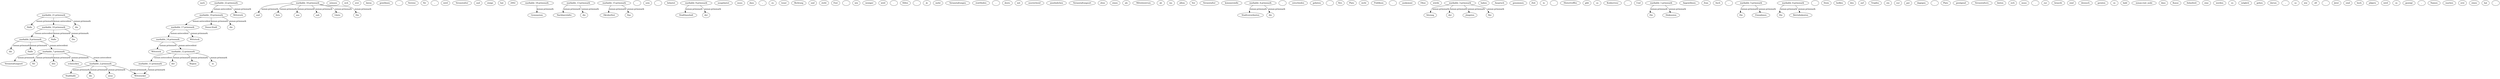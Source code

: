 digraph  {
	node [label="\N"];
	word_148	 [label=nach,
		layers="set(['mmax', 'mmax:token'])",
		"mmax:token"=nach];
	word_149	 [label=Wittstock,
		layers="set(['mmax', 'mmax:token'])",
		"mmax:token"=Wittstock];
	word_140	 [label=und,
		layers="set(['mmax', 'mmax:token'])",
		"mmax:token"=und];
	word_141	 [label=fern,
		layers="set(['mmax', 'mmax:token'])",
		"mmax:token"=fern];
	word_142	 [label=müssen,
		layers="set(['mmax', 'mmax:token'])",
		"mmax:token"=müssen];
	word_143	 [label=sich,
		layers="set(['mmax', 'mmax:token'])",
		"mmax:token"=sich];
	word_144	 [label=erst,
		layers="set(['mmax', 'mmax:token'])",
		"mmax:token"=erst];
	word_145	 [label=daran,
		layers="set(['mmax', 'mmax:token'])",
		"mmax:token"=daran];
	word_146	 [label=gewöhnen,
		layers="set(['mmax', 'mmax:token'])",
		"mmax:token"=gewöhnen];
	word_147	 [label=",",
		layers="set(['mmax', 'mmax:token'])",
		"mmax:token"=","];
	word_13	 [label=Vereine,
		layers="set(['mmax', 'mmax:token'])",
		"mmax:token"=Vereine];
	word_12	 [label=für,
		layers="set(['mmax', 'mmax:token'])",
		"mmax:token"=für];
	word_11	 [label=Stadthalle,
		layers="set(['mmax', 'mmax:token'])",
		"mmax:token"=Stadthalle];
	word_10	 [label=Wittstocker,
		layers="set(['mmax', 'mmax:token'])",
		"mmax:token"=Wittstocker];
	word_17	 [label=",",
		layers="set(['mmax', 'mmax:token'])",
		"mmax:token"=","];
	word_16	 [label=wird,
		layers="set(['mmax', 'mmax:token'])",
		"mmax:token"=wird];
	word_15	 [label=Veranstalter,
		layers="set(['mmax', 'mmax:token'])",
		"mmax:token"=Veranstalter];
	word_14	 [label=und,
		layers="set(['mmax', 'mmax:token'])",
		"mmax:token"=und];
	word_19	 [label=einige,
		layers="set(['mmax', 'mmax:token'])",
		"mmax:token"=einige];
	word_18	 [label=hat,
		layers="set(['mmax', 'mmax:token'])",
		"mmax:token"=hat];
	word_40	 [label=2002,
		layers="set(['mmax', 'mmax:token'])",
		"mmax:token"=2002];
	markable_18	 [label="markable_18:primmark",
		layers="set(['mmax', 'mmax:markable'])",
		"mmax:ambiguity"=not_ambig,
		"mmax:anaphor_antecedent"=empty,
		"mmax:complex_np"=no,
		"mmax:dir_speech"=text_level,
		"mmax:grammatical_role"="indir-obj",
		"mmax:id"=markable_18,
		"mmax:np_form"=ne,
		"mmax:phrase_type"=np,
		"mmax:referentiality"="discourse-new",
		"mmax:span"=word_152,
		"mmax:type"=none];
	word_152	 [label=Gymnasium,
		layers="set(['mmax', 'mmax:token'])",
		"mmax:token"=Gymnasium];
	markable_18 -> word_152 [key=0,
	edge_type=spans,
	label="mmax:primmark",
	layers="set(['mmax', 'mmax:markable'])"];
markable_19 [label="markable_19:primmark",
	layers="set(['mmax', 'mmax:markable'])",
	"mmax:ambiguity"=not_ambig,
	"mmax:anaphor_antecedent"=markable_17,
	"mmax:anaphor_type"=anaphor_nominal,
	"mmax:complex_np"=no,
	"mmax:dir_speech"=text_level,
	"mmax:grammatical_role"=sbj,
	"mmax:id"=markable_19,
	"mmax:np_form"=ne,
	"mmax:phrase_type"=np,
	"mmax:referentiality"=referring,
	"mmax:span"="word_160..word_161",
	"mmax:type"=anaphoric];
word_161 [label="Dosse-Stadt",
	layers="set(['mmax', 'mmax:token'])",
	"mmax:token"="Dosse-Stadt"];
markable_19 -> word_161 [key=0,
edge_type=spans,
label="mmax:primmark",
layers="set(['mmax', 'mmax:markable'])"];
markable_17 [label="markable_17:primmark",
layers="set(['mmax', 'mmax:markable'])",
"mmax:ambiguity"=not_ambig,
"mmax:anaphor_antecedent"=markable_14,
"mmax:anaphor_type"=anaphor_nominal,
"mmax:complex_np"=no,
"mmax:dir_speech"=text_level,
"mmax:grammatical_role"="indir-obj",
"mmax:id"=markable_17,
"mmax:np_form"=ne,
"mmax:phrase_type"=np,
"mmax:referentiality"=referring,
"mmax:span"=word_149,
"mmax:type"=anaphoric];
markable_19 -> markable_17 [key=0,
edge_type=points_to,
label="mmax:antecedent",
layers="set(['mmax', 'mmax:markable'])"];
word_160 [label=die,
layers="set(['mmax', 'mmax:token'])",
"mmax:token"=die];
markable_19 -> word_160 [key=0,
edge_type=spans,
label="mmax:primmark",
layers="set(['mmax', 'mmax:markable'])"];
markable_12 [label="markable_12:primmark",
layers="set(['mmax', 'mmax:markable'])",
"mmax:ambiguity"=not_ambig,
"mmax:anaphor_antecedent"=markable_11,
"mmax:anaphor_type"=anaphor_nominal,
"mmax:complex_np"=no,
"mmax:dir_speech"=text_level,
"mmax:grammatical_role"=other,
"mmax:id"=markable_12,
"mmax:np_form"=defnp,
"mmax:phrase_type"=pp,
"mmax:referentiality"=referring,
"mmax:span"="word_101..word_103",
"mmax:type"=anaphoric];
word_101 [label=in,
layers="set(['mmax', 'mmax:token'])",
"mmax:token"=in];
markable_12 -> word_101 [key=0,
edge_type=spans,
label="mmax:primmark",
layers="set(['mmax', 'mmax:markable'])"];
markable_11 [label="markable_11:primmark",
layers="set(['mmax', 'mmax:markable'])",
"mmax:ambiguity"=not_ambig,
"mmax:anaphor_antecedent"=empty,
"mmax:complex_np"=no,
"mmax:dir_speech"=text_level,
"mmax:grammatical_role"=other,
"mmax:id"=markable_11,
"mmax:np_form"=ne,
"mmax:phrase_type"=np,
"mmax:referentiality"="discourse-new",
"mmax:span"=word_10,
"mmax:type"=none];
markable_12 -> markable_11 [key=0,
edge_type=points_to,
label="mmax:antecedent",
layers="set(['mmax', 'mmax:markable'])"];
word_102 [label=der,
layers="set(['mmax', 'mmax:token'])",
"mmax:token"=der];
markable_12 -> word_102 [key=0,
edge_type=spans,
label="mmax:primmark",
layers="set(['mmax', 'mmax:markable'])"];
word_103 [label=Region,
layers="set(['mmax', 'mmax:token'])",
"mmax:token"=Region];
markable_12 -> word_103 [key=0,
edge_type=spans,
label="mmax:primmark",
layers="set(['mmax', 'mmax:markable'])"];
markable_13 [label="markable_13:primmark",
layers="set(['mmax', 'mmax:markable'])",
"mmax:ambiguity"=not_ambig,
"mmax:anaphor_antecedent"=empty,
"mmax:complex_np"=no,
"mmax:dir_speech"=text_level,
"mmax:grammatical_role"=sbj,
"mmax:id"=markable_13,
"mmax:np_form"=defnp,
"mmax:phrase_type"=np,
"mmax:referentiality"="discourse-new",
"mmax:span"="word_109..word_110",
"mmax:type"=none];
word_110 [label=Nachbarstädte,
layers="set(['mmax', 'mmax:token'])",
"mmax:token"=Nachbarstädte];
markable_13 -> word_110 [key=0,
edge_type=spans,
label="mmax:primmark",
layers="set(['mmax', 'mmax:markable'])"];
word_109 [label=die,
layers="set(['mmax', 'mmax:token'])",
"mmax:token"=die];
markable_13 -> word_109 [key=0,
edge_type=spans,
label="mmax:primmark",
layers="set(['mmax', 'mmax:markable'])"];
markable_10 [label="markable_10:primmark",
layers="set(['mmax', 'mmax:markable'])",
"mmax:ambiguity"=not_ambig,
"mmax:anaphor_antecedent"=markable_8,
"mmax:anaphor_type"=anaphor_nominal,
"mmax:complex_np"=no,
"mmax:dir_speech"=text_level,
"mmax:grammatical_role"=sbj,
"mmax:id"=markable_10,
"mmax:np_form"=defnp,
"mmax:phrase_type"=np,
"mmax:referentiality"=referring,
"mmax:span"="word_94..word_95",
"mmax:type"=anaphoric];
markable_8 [label="markable_8:primmark",
layers="set(['mmax', 'mmax:markable'])",
"mmax:ambiguity"=not_ambig,
"mmax:anaphor_antecedent"=markable_7,
"mmax:anaphor_type"=anaphor_nominal,
"mmax:complex_np"=no,
"mmax:dir_speech"=text_level,
"mmax:grammatical_role"="dir-obj",
"mmax:id"=markable_8,
"mmax:np_form"=defnp,
"mmax:phrase_type"=np,
"mmax:referentiality"=referring,
"mmax:span"="word_73..word_74",
"mmax:type"=anaphoric];
markable_10 -> markable_8 [key=0,
edge_type=points_to,
label="mmax:antecedent",
layers="set(['mmax', 'mmax:markable'])"];
word_95 [label=Halle,
layers="set(['mmax', 'mmax:token'])",
"mmax:token"=Halle];
markable_10 -> word_95 [key=0,
edge_type=spans,
label="mmax:primmark",
layers="set(['mmax', 'mmax:markable'])"];
word_94 [label=Die,
layers="set(['mmax', 'mmax:token'])",
"mmax:token"=Die];
markable_10 -> word_94 [key=0,
edge_type=spans,
label="mmax:primmark",
layers="set(['mmax', 'mmax:markable'])"];
markable_11 -> word_10 [key=0,
edge_type=spans,
label="mmax:primmark",
layers="set(['mmax', 'mmax:markable'])"];
markable_16 [label="markable_16:primmark",
layers="set(['mmax', 'mmax:markable'])",
"mmax:ambiguity"=not_ambig,
"mmax:anaphor_antecedent"=empty,
"mmax:complex_np"=yes,
"mmax:dir_speech"=text_level,
"mmax:grammatical_role"=sbj,
"mmax:id"=markable_16,
"mmax:np_form"=defnp,
"mmax:phrase_type"=np,
"mmax:referentiality"="discourse-new",
"mmax:span"="word_136..word_141",
"mmax:type"=none];
markable_16 -> word_141 [key=0,
edge_type=spans,
label="mmax:primmark",
layers="set(['mmax', 'mmax:markable'])"];
markable_16 -> word_140 [key=0,
edge_type=spans,
label="mmax:primmark",
layers="set(['mmax', 'mmax:markable'])"];
word_138 [label=aus,
layers="set(['mmax', 'mmax:token'])",
"mmax:token"=aus];
markable_16 -> word_138 [key=0,
edge_type=spans,
label="mmax:primmark",
layers="set(['mmax', 'mmax:markable'])"];
word_139 [label=nah,
layers="set(['mmax', 'mmax:token'])",
"mmax:token"=nah];
markable_16 -> word_139 [key=0,
edge_type=spans,
label="mmax:primmark",
layers="set(['mmax', 'mmax:markable'])"];
word_137 [label=Gäste,
layers="set(['mmax', 'mmax:token'])",
"mmax:token"=Gäste];
markable_16 -> word_137 [key=0,
edge_type=spans,
label="mmax:primmark",
layers="set(['mmax', 'mmax:markable'])"];
word_136 [label=Die,
layers="set(['mmax', 'mmax:token'])",
"mmax:token"=Die];
markable_16 -> word_136 [key=0,
edge_type=spans,
label="mmax:primmark",
layers="set(['mmax', 'mmax:markable'])"];
markable_14 [label="markable_14:primmark",
layers="set(['mmax', 'mmax:markable'])",
"mmax:ambiguity"=not_ambig,
"mmax:anaphor_antecedent"=markable_12,
"mmax:anaphor_type"=anaphor_nominal,
"mmax:complex_np"=no,
"mmax:dir_speech"=text_level,
"mmax:grammatical_role"=sbj,
"mmax:id"=markable_14,
"mmax:np_form"=ne,
"mmax:phrase_type"=np,
"mmax:referentiality"=referring,
"mmax:span"=word_116,
"mmax:type"=anaphoric];
markable_17 -> markable_14 [key=0,
edge_type=points_to,
label="mmax:antecedent",
layers="set(['mmax', 'mmax:markable'])"];
markable_17 -> word_149 [key=0,
edge_type=spans,
label="mmax:primmark",
layers="set(['mmax', 'mmax:markable'])"];
markable_14 -> markable_12 [key=0,
edge_type=points_to,
label="mmax:antecedent",
layers="set(['mmax', 'mmax:markable'])"];
word_116 [label=Wittstock,
layers="set(['mmax', 'mmax:token'])",
"mmax:token"=Wittstock];
markable_14 -> word_116 [key=0,
edge_type=spans,
label="mmax:primmark",
layers="set(['mmax', 'mmax:markable'])"];
markable_15 [label="markable_15:primmark",
layers="set(['mmax', 'mmax:markable'])",
"mmax:ambiguity"=not_ambig,
"mmax:anaphor_antecedent"=empty,
"mmax:complex_np"=no,
"mmax:dir_speech"=text_level,
"mmax:grammatical_role"=sbj,
"mmax:id"=markable_15,
"mmax:np_form"=ne,
"mmax:phrase_type"=np,
"mmax:referentiality"="discourse-new",
"mmax:span"="word_125..word_126",
"mmax:type"=none];
word_126 [label=Oktoberfest,
layers="set(['mmax', 'mmax:token'])",
"mmax:token"=Oktoberfest];
markable_15 -> word_126 [key=0,
edge_type=spans,
label="mmax:primmark",
layers="set(['mmax', 'mmax:markable'])"];
word_125 [label=Das,
layers="set(['mmax', 'mmax:token'])",
"mmax:token"=Das];
markable_15 -> word_125 [key=0,
edge_type=spans,
label="mmax:primmark",
layers="set(['mmax', 'mmax:markable'])"];
word_99 [label=".",
layers="set(['mmax', 'mmax:token'])",
"mmax:token"="."];
word_98 [label=sein,
layers="set(['mmax', 'mmax:token'])",
"mmax:token"=sein];
word_93 [label=".",
layers="set(['mmax', 'mmax:token'])",
"mmax:token"="."];
word_92 [label=belastet,
layers="set(['mmax', 'mmax:token'])",
"mmax:token"=belastet];
word_91 [label=Stadthaushalt,
layers="set(['mmax', 'mmax:token'])",
"mmax:token"=Stadthaushalt];
word_90 [label=der,
layers="set(['mmax', 'mmax:token'])",
"mmax:token"=der];
word_97 [label=ausgelastet,
layers="set(['mmax', 'mmax:token'])",
"mmax:token"=ausgelastet];
word_96 [label=muss,
layers="set(['mmax', 'mmax:token'])",
"mmax:token"=muss];
word_159 [label=dass,
layers="set(['mmax', 'mmax:token'])",
"mmax:token"=dass];
word_158 [label=",",
layers="set(['mmax', 'mmax:token'])",
"mmax:token"=","];
word_153 [label=zu,
layers="set(['mmax', 'mmax:token'])",
"mmax:token"=zu];
word_7 [label=teuer,
layers="set(['mmax', 'mmax:token'])",
"mmax:token"=teuer];
word_151 [label=Richtung,
layers="set(['mmax', 'mmax:token'])",
"mmax:token"=Richtung];
word_150 [label=und,
layers="set(['mmax', 'mmax:token'])",
"mmax:token"=und];
word_157 [label=steht,
layers="set(['mmax', 'mmax:token'])",
"mmax:token"=steht];
word_156 [label=Fest,
layers="set(['mmax', 'mmax:token'])",
"mmax:token"=Fest];
word_155 [label=".",
layers="set(['mmax', 'mmax:token'])",
"mmax:token"="."];
word_6 [label=wie,
layers="set(['mmax', 'mmax:token'])",
"mmax:token"=wie];
word_88 [label=weniger,
layers="set(['mmax', 'mmax:token'])",
"mmax:token"=weniger];
word_89 [label=wird,
layers="set(['mmax', 'mmax:token'])",
"mmax:token"=wird];
word_185 [label=".",
layers="set(['mmax', 'mmax:token'])",
"mmax:token"="."];
word_80 [label=füllen,
layers="set(['mmax', 'mmax:token'])",
"mmax:token"=füllen];
word_81 [label=".",
layers="set(['mmax', 'mmax:token'])",
"mmax:token"="."];
word_82 [label=Je,
layers="set(['mmax', 'mmax:token'])",
"mmax:token"=Je];
word_83 [label=mehr,
layers="set(['mmax', 'mmax:token'])",
"mmax:token"=mehr];
word_84 [label=Veranstaltungen,
layers="set(['mmax', 'mmax:token'])",
"mmax:token"=Veranstaltungen];
word_85 [label=stattfinden,
layers="set(['mmax', 'mmax:token'])",
"mmax:token"=stattfinden];
word_86 [label=",",
layers="set(['mmax', 'mmax:token'])",
"mmax:token"=","];
word_87 [label=desto,
layers="set(['mmax', 'mmax:token'])",
"mmax:token"=desto];
word_168 [label=mit,
layers="set(['mmax', 'mmax:token'])",
"mmax:token"=mit];
word_169 [label=ausreichend,
layers="set(['mmax', 'mmax:token'])",
"mmax:token"=ausreichend];
word_166 [label=ansehnlichen,
layers="set(['mmax', 'mmax:token'])",
"mmax:token"=ansehnlichen];
word_167 [label=Veranstaltungsort,
layers="set(['mmax', 'mmax:token'])",
"mmax:token"=Veranstaltungsort];
word_164 [label=ohne,
layers="set(['mmax', 'mmax:token'])",
"mmax:token"=ohne];
word_165 [label=einen,
layers="set(['mmax', 'mmax:token'])",
"mmax:token"=einen];
word_162 [label=als,
layers="set(['mmax', 'mmax:token'])",
"mmax:token"=als];
word_163 [label=Mittelzentrum,
layers="set(['mmax', 'mmax:token'])",
"mmax:token"=Mittelzentrum];
word_39 [label=ab,
layers="set(['mmax', 'mmax:token'])",
"mmax:token"=ab];
word_182 [label=ins,
layers="set(['mmax', 'mmax:token'])",
"mmax:token"=ins];
word_35 [label=allem,
layers="set(['mmax', 'mmax:token'])",
"mmax:token"=allem];
word_34 [label=Vor,
layers="set(['mmax', 'mmax:token'])",
"mmax:token"=Vor];
word_37 [label=Veranstalter,
layers="set(['mmax', 'mmax:token'])",
"mmax:token"=Veranstalter];
word_36 [label=kommerzielle,
layers="set(['mmax', 'mmax:token'])",
"mmax:token"=kommerzielle];
word_31 [label=Stadtverordneten,
layers="set(['mmax', 'mmax:token'])",
"mmax:token"=Stadtverordneten];
word_30 [label=die,
layers="set(['mmax', 'mmax:token'])",
"mmax:token"=die];
word_33 [label=".",
layers="set(['mmax', 'mmax:token'])",
"mmax:token"="."];
word_32 [label=entschieden,
layers="set(['mmax', 'mmax:token'])",
"mmax:token"=entschieden];
word_44 [label=gebeten,
layers="set(['mmax', 'mmax:token'])",
"mmax:token"=gebeten];
word_45 [label=".",
layers="set(['mmax', 'mmax:token'])",
"mmax:token"="."];
word_171 [label=fürs,
layers="set(['mmax', 'mmax:token'])",
"mmax:token"=fürs];
word_170 [label=Platz,
layers="set(['mmax', 'mmax:token'])",
"mmax:token"=Platz];
word_173 [label=nicht,
layers="set(['mmax', 'mmax:token'])",
"mmax:token"=nicht];
word_172 [label=Publikum,
layers="set(['mmax', 'mmax:token'])",
"mmax:token"=Publikum];
word_175 [label=".",
layers="set(['mmax', 'mmax:token'])",
"mmax:token"="."];
word_174 [label=auskommt,
layers="set(['mmax', 'mmax:token'])",
"mmax:token"=auskommt];
word_177 [label=die,
layers="set(['mmax', 'mmax:token'])",
"mmax:token"=die];
word_176 [label=Ohne,
layers="set(['mmax', 'mmax:token'])",
"mmax:token"=Ohne];
word_179 [label=würde,
layers="set(['mmax', 'mmax:token'])",
"mmax:token"=würde];
word_178 [label=Halle,
layers="set(['mmax', 'mmax:token'])",
"mmax:token"=Halle];
word_28 [label=Sitzung,
layers="set(['mmax', 'mmax:token'])",
"mmax:token"=Sitzung];
word_29 [label=haben,
layers="set(['mmax', 'mmax:token'])",
"mmax:token"=haben];
word_22 [label=Anspruch,
layers="set(['mmax', 'mmax:token'])",
"mmax:token"=Anspruch];
word_23 [label=genommen,
layers="set(['mmax', 'mmax:token'])",
"mmax:token"=genommen];
word_20 [label=Zeit,
layers="set(['mmax', 'mmax:token'])",
"mmax:token"=Zeit];
word_21 [label=in,
layers="set(['mmax', 'mmax:token'])",
"mmax:token"=in];
word_26 [label=der,
layers="set(['mmax', 'mmax:token'])",
"mmax:token"=der];
word_27 [label=jüngsten,
layers="set(['mmax', 'mmax:token'])",
"mmax:token"=jüngsten];
word_24 [label=".",
layers="set(['mmax', 'mmax:token'])",
"mmax:token"="."];
word_25 [label=Bei,
layers="set(['mmax', 'mmax:token'])",
"mmax:token"=Bei];
word_183 [label=Hintertreffen,
layers="set(['mmax', 'mmax:token'])",
"mmax:token"=Hintertreffen];
word_8 [label=die,
layers="set(['mmax', 'mmax:token'])",
"mmax:token"=die];
word_104 [label=gibt,
layers="set(['mmax', 'mmax:token'])",
"mmax:token"=gibt];
word_105 [label=es,
layers="set(['mmax', 'mmax:token'])",
"mmax:token"=es];
word_106 [label=Konkurrenz,
layers="set(['mmax', 'mmax:token'])",
"mmax:token"=Konkurrenz];
word_107 [label=".",
layers="set(['mmax', 'mmax:token'])",
"mmax:token"="."];
word_100 [label=Und,
layers="set(['mmax', 'mmax:token'])",
"mmax:token"=Und];
word_3 [label=Die,
layers="set(['mmax', 'mmax:token'])",
"mmax:token"=Die];
word_2 [label=Angewöhnen,
layers="set(['mmax', 'mmax:token'])",
"mmax:token"=Angewöhnen];
word_1 [label=Zum,
layers="set(['mmax', 'mmax:token'])",
"mmax:token"=Zum];
word_108 [label=Auch,
layers="set(['mmax', 'mmax:token'])",
"mmax:token"=Auch];
word_5 [label=",",
layers="set(['mmax', 'mmax:token'])",
"mmax:token"=","];
word_4 [label=Diskussion,
layers="set(['mmax', 'mmax:token'])",
"mmax:token"=Diskussion];
markable_1 [label="markable_1:primmark",
layers="set(['mmax', 'mmax:markable'])",
"mmax:ambiguity"=not_ambig,
"mmax:anaphor_antecedent"=empty,
"mmax:complex_np"=no,
"mmax:dir_speech"=text_level,
"mmax:grammatical_role"=sbj,
"mmax:id"=markable_1,
"mmax:np_form"=defnp,
"mmax:phrase_type"=np,
"mmax:referentiality"="discourse-new",
"mmax:span"="word_3..word_4",
"mmax:type"=none];
markable_1 -> word_4 [key=0,
edge_type=spans,
label="mmax:primmark",
layers="set(['mmax', 'mmax:markable'])"];
markable_1 -> word_3 [key=0,
edge_type=spans,
label="mmax:primmark",
layers="set(['mmax', 'mmax:markable'])"];
markable_2 [label="markable_2:primmark",
layers="set(['mmax', 'mmax:markable'])",
"mmax:ambiguity"=not_ambig,
"mmax:anaphor_antecedent"=empty,
"mmax:complex_np"=no,
"mmax:dir_speech"=text_level,
"mmax:grammatical_role"=sbj,
"mmax:id"=markable_2,
"mmax:np_form"=defnp,
"mmax:phrase_type"=np,
"mmax:referentiality"="discourse-new",
"mmax:span"="word_8..word_11",
"mmax:type"=none];
markable_2 -> word_11 [key=0,
edge_type=spans,
label="mmax:primmark",
layers="set(['mmax', 'mmax:markable'])"];
markable_2 -> word_8 [key=0,
edge_type=spans,
label="mmax:primmark",
layers="set(['mmax', 'mmax:markable'])"];
markable_2 -> word_10 [key=0,
edge_type=spans,
label="mmax:primmark",
layers="set(['mmax', 'mmax:markable'])"];
word_9 [label=neue,
layers="set(['mmax', 'mmax:token'])",
"mmax:token"=neue];
markable_2 -> word_9 [key=0,
edge_type=spans,
label="mmax:primmark",
layers="set(['mmax', 'mmax:markable'])"];
markable_3 [label="markable_3:primmark",
layers="set(['mmax', 'mmax:markable'])",
"mmax:ambiguity"=not_ambig,
"mmax:anaphor_antecedent"=empty,
"mmax:complex_np"=no,
"mmax:dir_speech"=text_level,
"mmax:grammatical_role"="indir-obj",
"mmax:id"=markable_3,
"mmax:np_form"=defnp,
"mmax:phrase_type"=pp,
"mmax:referentiality"="discourse-new",
"mmax:span"="word_25..word_28",
"mmax:type"=none];
markable_3 -> word_25 [key=0,
edge_type=spans,
label="mmax:primmark",
layers="set(['mmax', 'mmax:markable'])"];
markable_3 -> word_26 [key=0,
edge_type=spans,
label="mmax:primmark",
layers="set(['mmax', 'mmax:markable'])"];
markable_3 -> word_28 [key=0,
edge_type=spans,
label="mmax:primmark",
layers="set(['mmax', 'mmax:markable'])"];
markable_3 -> word_27 [key=0,
edge_type=spans,
label="mmax:primmark",
layers="set(['mmax', 'mmax:markable'])"];
markable_4 [label="markable_4:primmark",
layers="set(['mmax', 'mmax:markable'])",
"mmax:ambiguity"=not_ambig,
"mmax:anaphor_antecedent"=empty,
"mmax:complex_np"=no,
"mmax:dir_speech"=text_level,
"mmax:grammatical_role"=sbj,
"mmax:id"=markable_4,
"mmax:np_form"=defnp,
"mmax:phrase_type"=np,
"mmax:referentiality"="discourse-new",
"mmax:span"="word_30..word_31",
"mmax:type"=none];
markable_4 -> word_30 [key=0,
edge_type=spans,
label="mmax:primmark",
layers="set(['mmax', 'mmax:markable'])"];
markable_4 -> word_31 [key=0,
edge_type=spans,
label="mmax:primmark",
layers="set(['mmax', 'mmax:markable'])"];
markable_5 [label="markable_5:primmark",
layers="set(['mmax', 'mmax:markable'])",
"mmax:ambiguity"=not_ambig,
"mmax:anaphor_antecedent"=empty,
"mmax:complex_np"=no,
"mmax:dir_speech"=text_level,
"mmax:grammatical_role"=sbj,
"mmax:id"=markable_5,
"mmax:np_form"=defnp,
"mmax:phrase_type"=np,
"mmax:referentiality"="discourse-new",
"mmax:span"="word_46..word_47",
"mmax:type"=none];
word_46 [label=Die,
layers="set(['mmax', 'mmax:token'])",
"mmax:token"=Die];
markable_5 -> word_46 [key=0,
edge_type=spans,
label="mmax:primmark",
layers="set(['mmax', 'mmax:markable'])"];
word_47 [label=Einnahmen,
layers="set(['mmax', 'mmax:token'])",
"mmax:token"=Einnahmen];
markable_5 -> word_47 [key=0,
edge_type=spans,
label="mmax:primmark",
layers="set(['mmax', 'mmax:markable'])"];
markable_6 [label="markable_6:primmark",
layers="set(['mmax', 'mmax:markable'])",
"mmax:ambiguity"=not_ambig,
"mmax:anaphor_antecedent"=empty,
"mmax:complex_np"=no,
"mmax:dir_speech"=text_level,
"mmax:grammatical_role"=sbj,
"mmax:id"=markable_6,
"mmax:np_form"=defnp,
"mmax:phrase_type"=np,
"mmax:referentiality"="discourse-new",
"mmax:span"="word_58..word_59",
"mmax:type"=none];
word_58 [label=Die,
layers="set(['mmax', 'mmax:token'])",
"mmax:token"=Die];
markable_6 -> word_58 [key=0,
edge_type=spans,
label="mmax:primmark",
layers="set(['mmax', 'mmax:markable'])"];
word_59 [label=Betriebskosten,
layers="set(['mmax', 'mmax:token'])",
"mmax:token"=Betriebskosten];
markable_6 -> word_59 [key=0,
edge_type=spans,
label="mmax:primmark",
layers="set(['mmax', 'mmax:markable'])"];
markable_7 [label="markable_7:primmark",
layers="set(['mmax', 'mmax:markable'])",
"mmax:ambiguity"=not_ambig,
"mmax:anaphor_antecedent"=markable_2,
"mmax:anaphor_type"=anaphor_nominal,
"mmax:complex_np"=no,
"mmax:dir_speech"=text_level,
"mmax:grammatical_role"=other,
"mmax:id"=markable_7,
"mmax:np_form"=defnp,
"mmax:phrase_type"=pp,
"mmax:referentiality"=referring,
"mmax:span"="word_60..word_63",
"mmax:type"=anaphoric];
markable_7 -> markable_2 [key=0,
edge_type=points_to,
label="mmax:antecedent",
layers="set(['mmax', 'mmax:markable'])"];
word_62 [label=schmucken,
layers="set(['mmax', 'mmax:token'])",
"mmax:token"=schmucken];
markable_7 -> word_62 [key=0,
edge_type=spans,
label="mmax:primmark",
layers="set(['mmax', 'mmax:markable'])"];
word_63 [label=Veranstaltungsort,
layers="set(['mmax', 'mmax:token'])",
"mmax:token"=Veranstaltungsort];
markable_7 -> word_63 [key=0,
edge_type=spans,
label="mmax:primmark",
layers="set(['mmax', 'mmax:markable'])"];
word_60 [label=für,
layers="set(['mmax', 'mmax:token'])",
"mmax:token"=für];
markable_7 -> word_60 [key=0,
edge_type=spans,
label="mmax:primmark",
layers="set(['mmax', 'mmax:markable'])"];
word_61 [label=den,
layers="set(['mmax', 'mmax:token'])",
"mmax:token"=den];
markable_7 -> word_61 [key=0,
edge_type=spans,
label="mmax:primmark",
layers="set(['mmax', 'mmax:markable'])"];
markable_8 -> markable_7 [key=0,
edge_type=points_to,
label="mmax:antecedent",
layers="set(['mmax', 'mmax:markable'])"];
word_73 [label=die,
layers="set(['mmax', 'mmax:token'])",
"mmax:token"=die];
markable_8 -> word_73 [key=0,
edge_type=spans,
label="mmax:primmark",
layers="set(['mmax', 'mmax:markable'])"];
word_74 [label=Halle,
layers="set(['mmax', 'mmax:token'])",
"mmax:token"=Halle];
markable_8 -> word_74 [key=0,
edge_type=spans,
label="mmax:primmark",
layers="set(['mmax', 'mmax:markable'])"];
markable_9 [label="markable_9:primmark",
layers="set(['mmax', 'mmax:markable'])",
"mmax:ambiguity"=not_ambig,
"mmax:anaphor_antecedent"=empty,
"mmax:complex_np"=no,
"mmax:dir_speech"=text_level,
"mmax:grammatical_role"=sbj,
"mmax:id"=markable_9,
"mmax:np_form"=defnp,
"mmax:phrase_type"=np,
"mmax:referentiality"="discourse-new",
"mmax:span"="word_90..word_91",
"mmax:type"=none];
markable_9 -> word_90 [key=0,
edge_type=spans,
label="mmax:primmark",
layers="set(['mmax', 'mmax:markable'])"];
markable_9 -> word_91 [key=0,
edge_type=spans,
label="mmax:primmark",
layers="set(['mmax', 'mmax:markable'])"];
word_57 [label=".",
layers="set(['mmax', 'mmax:token'])",
"mmax:token"="."];
word_56 [label=Stein,
layers="set(['mmax', 'mmax:token'])",
"mmax:token"=Stein];
word_55 [label=heißen,
layers="set(['mmax', 'mmax:token'])",
"mmax:token"=heißen];
word_54 [label=den,
layers="set(['mmax', 'mmax:token'])",
"mmax:token"=den];
word_53 [label=auf,
layers="set(['mmax', 'mmax:token'])",
"mmax:token"=auf];
word_52 [label=Tropfen,
layers="set(['mmax', 'mmax:token'])",
"mmax:token"=Tropfen];
word_51 [label=ein,
layers="set(['mmax', 'mmax:token'])",
"mmax:token"=ein];
word_50 [label=nur,
layers="set(['mmax', 'mmax:token'])",
"mmax:token"=nur];
word_41 [label=gut,
layers="set(['mmax', 'mmax:token'])",
"mmax:token"=gut];
word_117 [label=dagegen,
layers="set(['mmax', 'mmax:token'])",
"mmax:token"=dagegen];
word_115 [label=".",
layers="set(['mmax', 'mmax:token'])",
"mmax:token"="."];
word_114 [label=Platz,
layers="set(['mmax', 'mmax:token'])",
"mmax:token"=Platz];
word_113 [label=genügend,
layers="set(['mmax', 'mmax:token'])",
"mmax:token"=genügend];
word_112 [label=Veranstaltern,
layers="set(['mmax', 'mmax:token'])",
"mmax:token"=Veranstaltern];
word_111 [label=bieten,
layers="set(['mmax', 'mmax:token'])",
"mmax:token"=bieten];
word_119 [label=sich,
layers="set(['mmax', 'mmax:token'])",
"mmax:token"=sich];
word_118 [label=muss,
layers="set(['mmax', 'mmax:token'])",
"mmax:token"=muss];
word_135 [label=".",
layers="set(['mmax', 'mmax:token'])",
"mmax:token"="."];
word_42 [label=zur,
layers="set(['mmax', 'mmax:token'])",
"mmax:token"=zur];
word_134 [label=braucht,
layers="set(['mmax', 'mmax:token'])",
"mmax:token"=braucht];
word_48 [label=sind,
layers="set(['mmax', 'mmax:token'])",
"mmax:token"=sind];
word_49 [label=dennoch,
layers="set(['mmax', 'mmax:token'])",
"mmax:token"=dennoch];
word_184 [label=geraten,
layers="set(['mmax', 'mmax:token'])",
"mmax:token"=geraten];
word_131 [label=es,
layers="set(['mmax', 'mmax:token'])",
"mmax:token"=es];
word_180 [label=Wittstock,
layers="set(['mmax', 'mmax:token'])",
"mmax:token"=Wittstock];
word_181 [label=bald,
layers="set(['mmax', 'mmax:token'])",
"mmax:token"=bald];
"mmax:root_node" [layers="set(['mmax'])"];
word_130 [label=dass,
layers="set(['mmax', 'mmax:token'])",
"mmax:token"=dass];
markable_22 [label="markable_22:primmark",
layers="set(['mmax', 'mmax:markable'])",
"mmax:ambiguity"=not_ambig,
"mmax:anaphor_antecedent"=markable_19,
"mmax:anaphor_type"=anaphor_nominal,
"mmax:complex_np"=no,
"mmax:dir_speech"=text_level,
"mmax:grammatical_role"=sbj,
"mmax:id"=markable_22,
"mmax:np_form"=ne,
"mmax:phrase_type"=np,
"mmax:referentiality"=referring,
"mmax:span"=word_180,
"mmax:type"=anaphoric];
markable_22 -> markable_19 [key=0,
edge_type=points_to,
label="mmax:antecedent",
layers="set(['mmax', 'mmax:markable'])"];
markable_22 -> word_180 [key=0,
edge_type=spans,
label="mmax:primmark",
layers="set(['mmax', 'mmax:markable'])"];
markable_21 [label="markable_21:primmark",
layers="set(['mmax', 'mmax:markable'])",
"mmax:ambiguity"=not_ambig,
"mmax:anaphor_antecedent"=markable_10,
"mmax:anaphor_type"=anaphor_nominal,
"mmax:complex_np"=no,
"mmax:dir_speech"=text_level,
"mmax:grammatical_role"="dir-obj",
"mmax:id"=markable_21,
"mmax:np_form"=defnp,
"mmax:phrase_type"=np,
"mmax:referentiality"=referring,
"mmax:span"="word_177..word_178",
"mmax:type"=anaphoric];
markable_21 -> markable_10 [key=0,
edge_type=points_to,
label="mmax:antecedent",
layers="set(['mmax', 'mmax:markable'])"];
markable_21 -> word_178 [key=0,
edge_type=spans,
label="mmax:primmark",
layers="set(['mmax', 'mmax:markable'])"];
markable_21 -> word_177 [key=0,
edge_type=spans,
label="mmax:primmark",
layers="set(['mmax', 'mmax:markable'])"];
word_43 [label=Kasse,
layers="set(['mmax', 'mmax:token'])",
"mmax:token"=Kasse];
word_133 [label=Anlaufzeit,
layers="set(['mmax', 'mmax:token'])",
"mmax:token"=Anlaufzeit];
word_132 [label=eine,
layers="set(['mmax', 'mmax:token'])",
"mmax:token"=eine];
word_38 [label=werden,
layers="set(['mmax', 'mmax:token'])",
"mmax:token"=werden];
word_79 [label=zu,
layers="set(['mmax', 'mmax:token'])",
"mmax:token"=zu];
word_78 [label=möglich,
layers="set(['mmax', 'mmax:token'])",
"mmax:token"=möglich];
word_71 [label=gehen,
layers="set(['mmax', 'mmax:token'])",
"mmax:token"=gehen];
word_70 [label=darum,
layers="set(['mmax', 'mmax:token'])",
"mmax:token"=darum];
word_72 [label=",",
layers="set(['mmax', 'mmax:token'])",
"mmax:token"=","];
word_75 [label=so,
layers="set(['mmax', 'mmax:token'])",
"mmax:token"=so];
word_77 [label=wie,
layers="set(['mmax', 'mmax:token'])",
"mmax:token"=wie];
word_76 [label=oft,
layers="set(['mmax', 'mmax:token'])",
"mmax:token"=oft];
word_66 [label=".",
layers="set(['mmax', 'mmax:token'])",
"mmax:token"="."];
word_67 [label=Jetzt,
layers="set(['mmax', 'mmax:token'])",
"mmax:token"=Jetzt];
word_64 [label=sind,
layers="set(['mmax', 'mmax:token'])",
"mmax:token"=sind];
word_65 [label=hoch,
layers="set(['mmax', 'mmax:token'])",
"mmax:token"=hoch];
word_154 [label=pilgern,
layers="set(['mmax', 'mmax:token'])",
"mmax:token"=pilgern];
word_68 [label=wird,
layers="set(['mmax', 'mmax:token'])",
"mmax:token"=wird];
word_69 [label=es,
layers="set(['mmax', 'mmax:token'])",
"mmax:token"=es];
word_128 [label=gezeigt,
layers="set(['mmax', 'mmax:token'])",
"mmax:token"=gezeigt];
word_129 [label=",",
layers="set(['mmax', 'mmax:token'])",
"mmax:token"=","];
word_122 [label=Namen,
layers="set(['mmax', 'mmax:token'])",
"mmax:token"=Namen];
word_123 [label=machen,
layers="set(['mmax', 'mmax:token'])",
"mmax:token"=machen];
word_120 [label=erst,
layers="set(['mmax', 'mmax:token'])",
"mmax:token"=erst];
word_121 [label=einen,
layers="set(['mmax', 'mmax:token'])",
"mmax:token"=einen];
word_127 [label=hat,
layers="set(['mmax', 'mmax:token'])",
"mmax:token"=hat];
word_124 [label=".",
layers="set(['mmax', 'mmax:token'])",
"mmax:token"="."];
}
